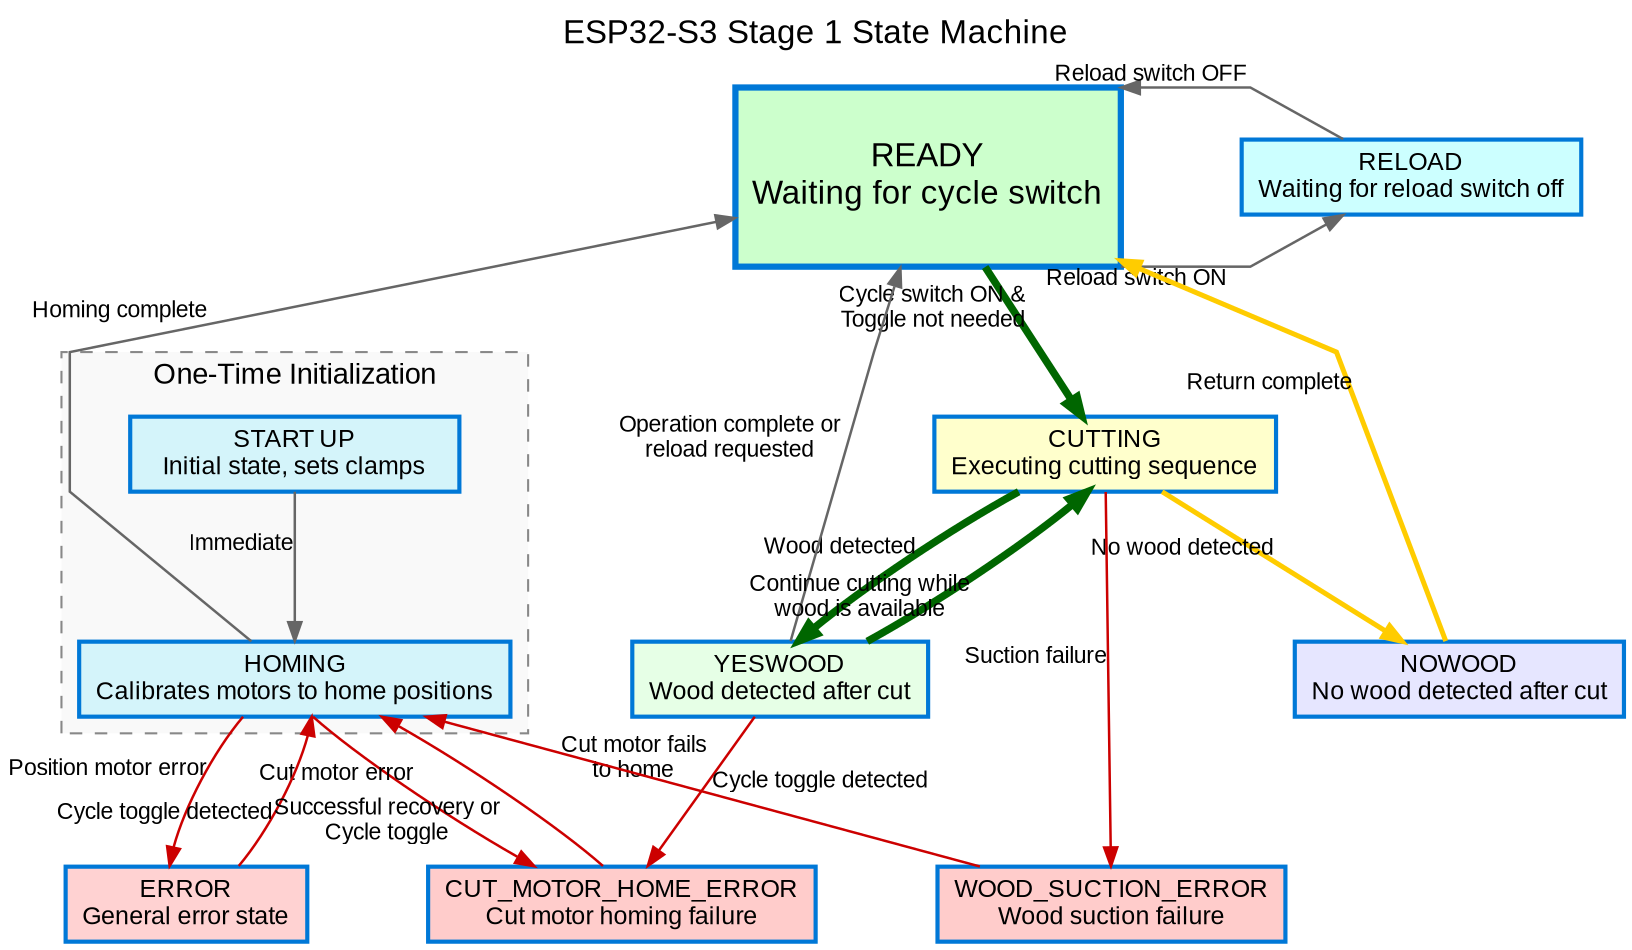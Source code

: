 digraph StateMachine {
    // Graph styling
    graph [fontname="Arial", fontsize=16, nodesep=0.8, ranksep=1.0];
    node [fontname="Arial", fontsize=12, shape=box, style="filled", fillcolor="#E0F4FF", color="#0078D7", penwidth=2.0];
    edge [fontname="Arial", fontsize=11, color="#666666", penwidth=1.2, arrowsize=0.9];
    
    // For right-angled lines
    splines="polyline";
    
    // Title
    labelloc="t";
    label="ESP32-S3 Stage 1 State Machine";

    // State nodes with descriptive labels
    STARTUP [label="START UP\nInitial state, sets clamps", fillcolor="#D4F4FA", group=init, width=2.2];
    HOMING [label="HOMING\nCalibrates motors to home positions", fillcolor="#D4F4FA", group=init];
    READY [label="READY\nWaiting for cycle switch", fillcolor="#CCFFCC", fontsize=16, width=1.8, height=1.2, penwidth=3.0];
    RELOAD [label="RELOAD\nWaiting for reload switch off", fillcolor="#CCFFFF"];
    CUTTING [label="CUTTING\nExecuting cutting sequence", fillcolor="#FFFFCC"];
    YESWOOD [label="YESWOOD\nWood detected after cut", fillcolor="#E6FFE6"];
    NOWOOD [label="NOWOOD\nNo wood detected after cut", fillcolor="#E6E6FF"];
    ERROR [label="ERROR\nGeneral error state", fillcolor="#FFD2D2"];
    WOOD_SUCTION_ERROR [label="WOOD_SUCTION_ERROR\nWood suction failure", fillcolor="#FFCCCB"];
    CUT_MOTOR_HOME_ERROR [label="CUT_MOTOR_HOME_ERROR\nCut motor homing failure", fillcolor="#FFCCCB"];

    // Define initialization box
    subgraph cluster_init {
        label="One-Time Initialization";
        style="dashed";
        color="#888888";
        fontsize=14;
        bgcolor="#F9F9F9";
        STARTUP; HOMING;
    }

    // Transition edges
    STARTUP -> HOMING [xlabel="Immediate"];
    
    HOMING -> READY [xlabel="Homing complete"];
    HOMING -> ERROR [xlabel="Position motor error", color="#CC0000"];
    HOMING -> CUT_MOTOR_HOME_ERROR [xlabel="Cut motor error", color="#CC0000"];
    
    READY -> RELOAD [xlabel="Reload switch ON"];
    READY -> CUTTING [xlabel="Cycle switch ON &\nToggle not needed", color="#006600", penwidth=3.6];
    
    RELOAD -> READY [xlabel="Reload switch OFF"];
    
    CUTTING -> YESWOOD [xlabel="Wood detected", color="#006600", penwidth=3.6];
    CUTTING -> NOWOOD [xlabel="No wood detected", color="#FFCC00", penwidth=2.4];
    CUTTING -> WOOD_SUCTION_ERROR [xlabel="Suction failure", color="#CC0000"];
    
    YESWOOD -> READY [xlabel="Operation complete or\nreload requested"];
    YESWOOD -> CUTTING [xlabel="Continue cutting while\nwood is available", color="#006600", penwidth=3.6];
    YESWOOD -> CUT_MOTOR_HOME_ERROR [xlabel="Cut motor fails\nto home", color="#CC0000"];
    
    NOWOOD -> READY [xlabel="Return complete", color="#FFCC00", penwidth=2.4];
    
    ERROR -> HOMING [xlabel="Cycle toggle detected", color="#CC0000"];
    WOOD_SUCTION_ERROR -> HOMING [xlabel="Cycle toggle detected", color="#CC0000"];
    CUT_MOTOR_HOME_ERROR -> HOMING [xlabel="Successful recovery or\nCycle toggle", color="#CC0000"];

    // Formatting to improve layout
    { rank=same; READY RELOAD }
    { rank=same; YESWOOD NOWOOD }
    { rank=same; ERROR WOOD_SUCTION_ERROR CUT_MOTOR_HOME_ERROR }
} 